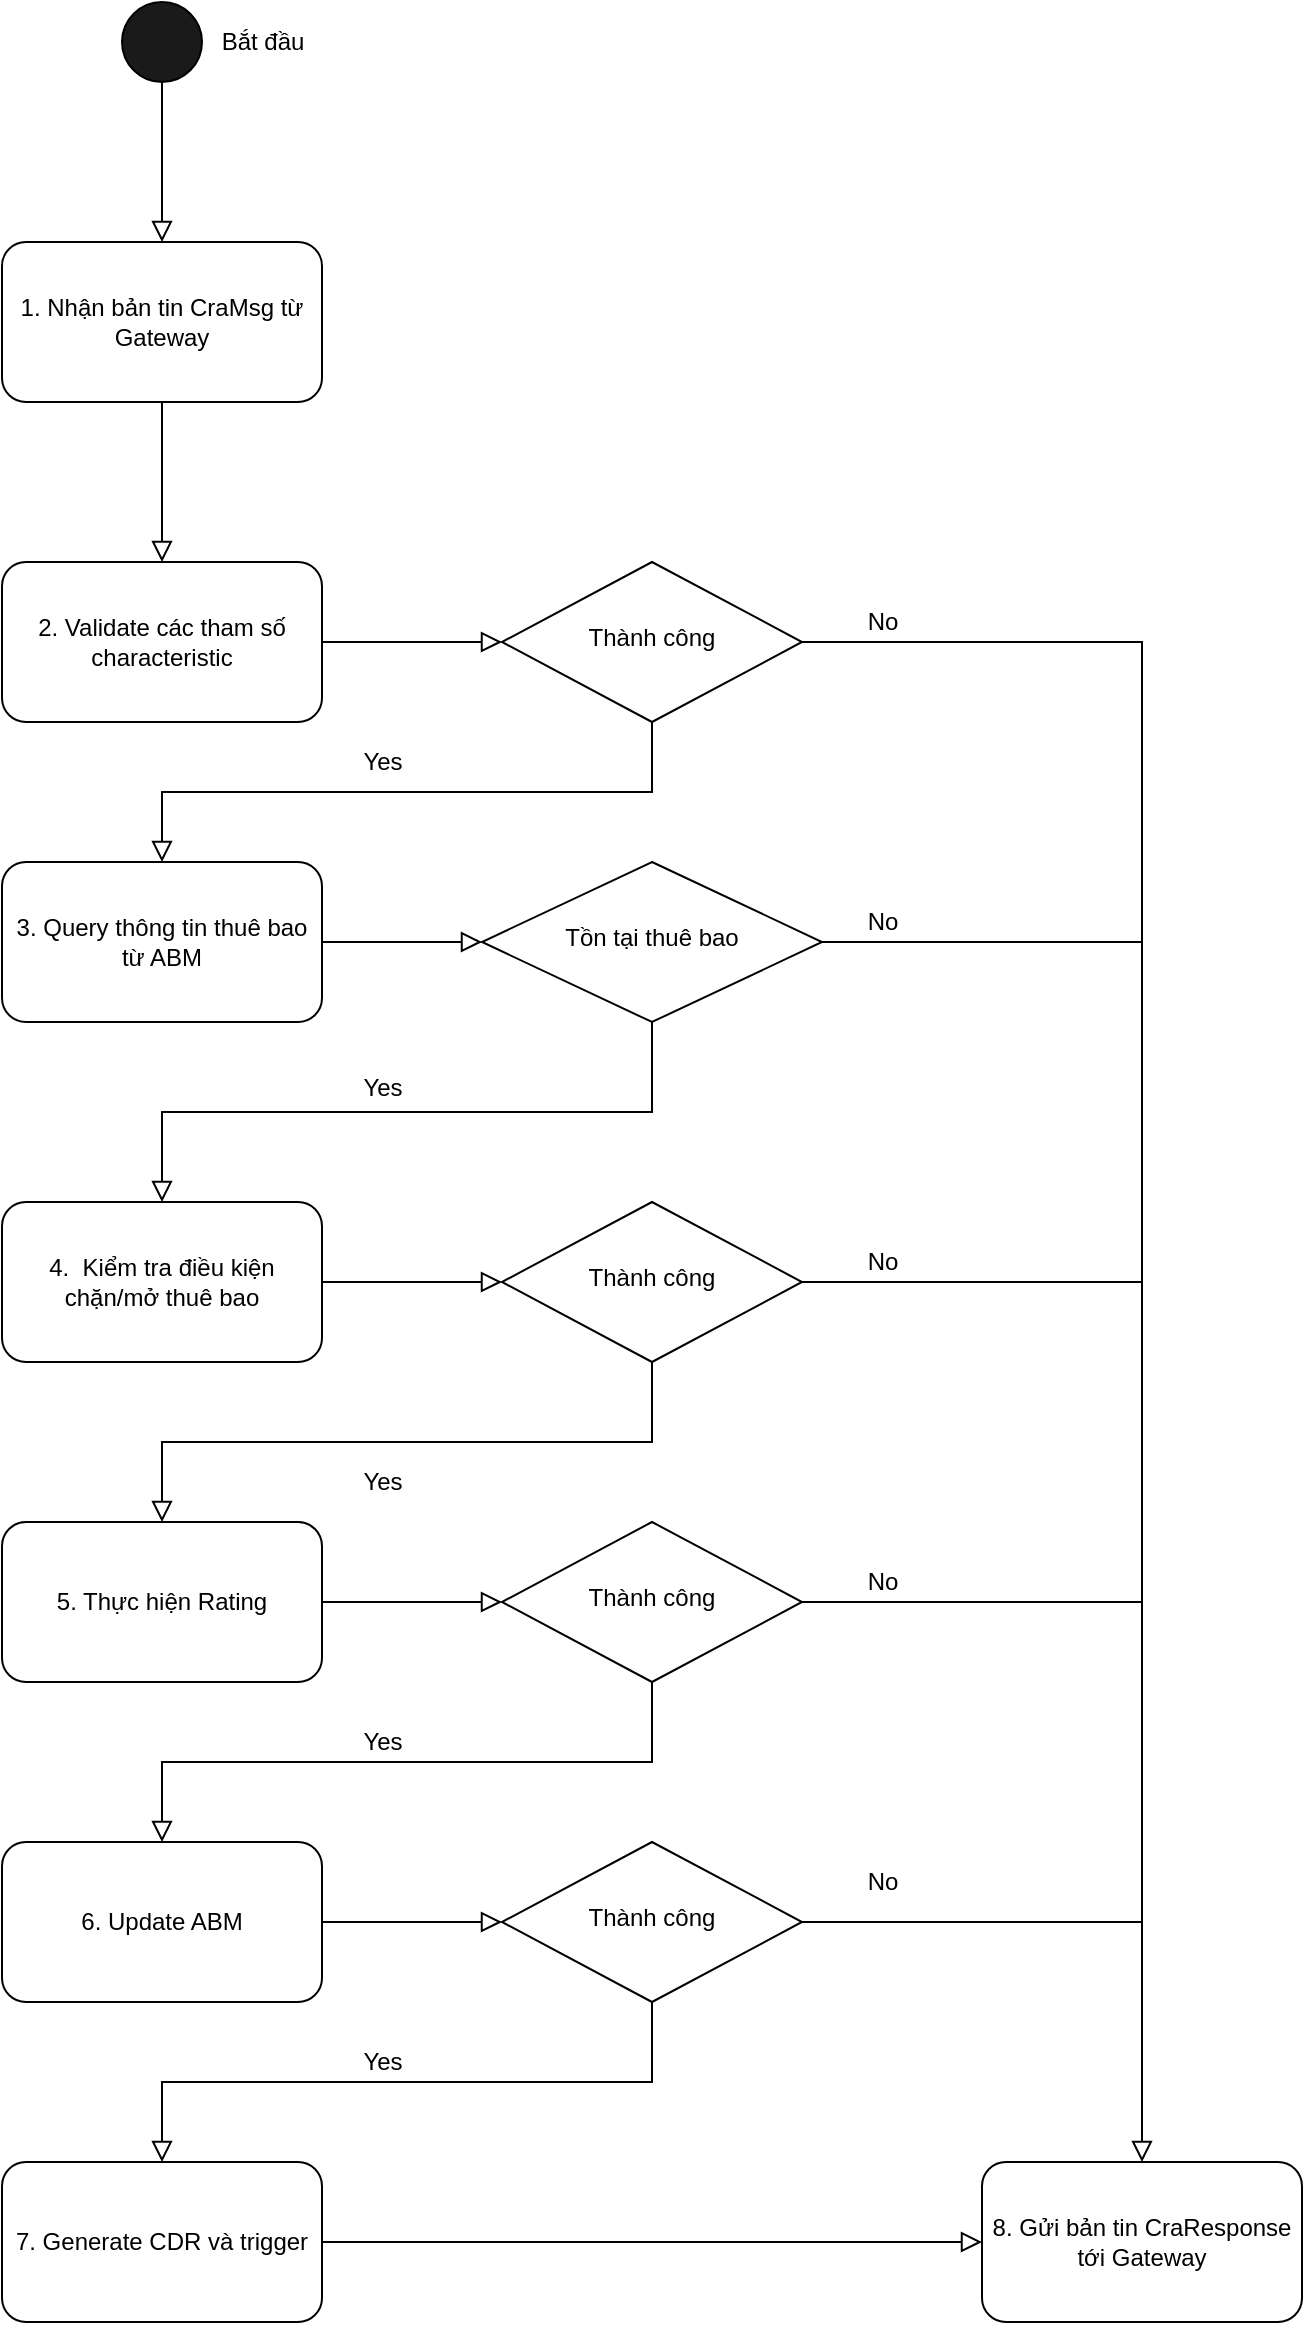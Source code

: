 <mxfile version="14.7.5" type="github"><diagram id="C5RBs43oDa-KdzZeNtuy" name="Page-1"><mxGraphModel dx="1422" dy="1931" grid="1" gridSize="10" guides="1" tooltips="1" connect="1" arrows="1" fold="1" page="1" pageScale="1" pageWidth="827" pageHeight="1169" math="0" shadow="0"><root><mxCell id="WIyWlLk6GJQsqaUBKTNV-0"/><mxCell id="WIyWlLk6GJQsqaUBKTNV-1" parent="WIyWlLk6GJQsqaUBKTNV-0"/><mxCell id="WIyWlLk6GJQsqaUBKTNV-2" value="" style="rounded=0;html=1;jettySize=auto;orthogonalLoop=1;fontSize=11;endArrow=block;endFill=0;endSize=8;strokeWidth=1;shadow=0;labelBackgroundColor=none;edgeStyle=orthogonalEdgeStyle;" parent="WIyWlLk6GJQsqaUBKTNV-1" source="WIyWlLk6GJQsqaUBKTNV-3" edge="1"><mxGeometry relative="1" as="geometry"><mxPoint x="220" y="200" as="targetPoint"/></mxGeometry></mxCell><mxCell id="WIyWlLk6GJQsqaUBKTNV-3" value="1. Nhận bản tin CraMsg từ Gateway" style="rounded=1;whiteSpace=wrap;html=1;fontSize=12;glass=0;strokeWidth=1;shadow=0;" parent="WIyWlLk6GJQsqaUBKTNV-1" vertex="1"><mxGeometry x="140" y="40" width="160" height="80" as="geometry"/></mxCell><mxCell id="iO30hDkV-UxRBEpOWGZQ-0" value="2. Validate các tham số characteristic" style="rounded=1;whiteSpace=wrap;html=1;fontSize=12;glass=0;strokeWidth=1;shadow=0;" vertex="1" parent="WIyWlLk6GJQsqaUBKTNV-1"><mxGeometry x="140" y="200" width="160" height="80" as="geometry"/></mxCell><mxCell id="iO30hDkV-UxRBEpOWGZQ-1" value="3. Query thông tin thuê bao từ ABM" style="rounded=1;whiteSpace=wrap;html=1;fontSize=12;glass=0;strokeWidth=1;shadow=0;" vertex="1" parent="WIyWlLk6GJQsqaUBKTNV-1"><mxGeometry x="140" y="350" width="160" height="80" as="geometry"/></mxCell><mxCell id="iO30hDkV-UxRBEpOWGZQ-3" value="5. Thực hiện Rating" style="rounded=1;whiteSpace=wrap;html=1;fontSize=12;glass=0;strokeWidth=1;shadow=0;" vertex="1" parent="WIyWlLk6GJQsqaUBKTNV-1"><mxGeometry x="140" y="680" width="160" height="80" as="geometry"/></mxCell><mxCell id="iO30hDkV-UxRBEpOWGZQ-4" value="6. Update ABM" style="rounded=1;whiteSpace=wrap;html=1;fontSize=12;glass=0;strokeWidth=1;shadow=0;" vertex="1" parent="WIyWlLk6GJQsqaUBKTNV-1"><mxGeometry x="140" y="840" width="160" height="80" as="geometry"/></mxCell><mxCell id="iO30hDkV-UxRBEpOWGZQ-5" value="7. Generate CDR và trigger" style="rounded=1;whiteSpace=wrap;html=1;fontSize=12;glass=0;strokeWidth=1;shadow=0;" vertex="1" parent="WIyWlLk6GJQsqaUBKTNV-1"><mxGeometry x="140" y="1000" width="160" height="80" as="geometry"/></mxCell><mxCell id="iO30hDkV-UxRBEpOWGZQ-7" value="" style="rounded=0;html=1;jettySize=auto;orthogonalLoop=1;fontSize=11;endArrow=block;endFill=0;endSize=8;strokeWidth=1;shadow=0;labelBackgroundColor=none;edgeStyle=orthogonalEdgeStyle;entryX=0.5;entryY=0;entryDx=0;entryDy=0;exitX=0.5;exitY=1;exitDx=0;exitDy=0;" edge="1" parent="WIyWlLk6GJQsqaUBKTNV-1" source="iO30hDkV-UxRBEpOWGZQ-12" target="iO30hDkV-UxRBEpOWGZQ-1"><mxGeometry relative="1" as="geometry"><mxPoint x="220" y="280" as="sourcePoint"/><mxPoint x="230" y="210" as="targetPoint"/></mxGeometry></mxCell><mxCell id="iO30hDkV-UxRBEpOWGZQ-9" value="" style="rounded=0;html=1;jettySize=auto;orthogonalLoop=1;fontSize=11;endArrow=block;endFill=0;endSize=8;strokeWidth=1;shadow=0;labelBackgroundColor=none;edgeStyle=orthogonalEdgeStyle;exitX=0.5;exitY=1;exitDx=0;exitDy=0;" edge="1" parent="WIyWlLk6GJQsqaUBKTNV-1" source="iO30hDkV-UxRBEpOWGZQ-16" target="iO30hDkV-UxRBEpOWGZQ-54"><mxGeometry relative="1" as="geometry"><mxPoint x="465" y="440" as="sourcePoint"/><mxPoint x="230" y="370" as="targetPoint"/></mxGeometry></mxCell><mxCell id="iO30hDkV-UxRBEpOWGZQ-10" value="" style="rounded=0;html=1;jettySize=auto;orthogonalLoop=1;fontSize=11;endArrow=block;endFill=0;endSize=8;strokeWidth=1;shadow=0;labelBackgroundColor=none;edgeStyle=orthogonalEdgeStyle;entryX=0.5;entryY=0;entryDx=0;entryDy=0;exitX=0.5;exitY=1;exitDx=0;exitDy=0;" edge="1" parent="WIyWlLk6GJQsqaUBKTNV-1" source="iO30hDkV-UxRBEpOWGZQ-22" target="iO30hDkV-UxRBEpOWGZQ-4"><mxGeometry relative="1" as="geometry"><mxPoint x="230" y="610" as="sourcePoint"/><mxPoint x="230" y="690" as="targetPoint"/></mxGeometry></mxCell><mxCell id="iO30hDkV-UxRBEpOWGZQ-11" value="" style="rounded=0;html=1;jettySize=auto;orthogonalLoop=1;fontSize=11;endArrow=block;endFill=0;endSize=8;strokeWidth=1;shadow=0;labelBackgroundColor=none;edgeStyle=orthogonalEdgeStyle;entryX=0.5;entryY=0;entryDx=0;entryDy=0;exitX=0.5;exitY=1;exitDx=0;exitDy=0;" edge="1" parent="WIyWlLk6GJQsqaUBKTNV-1" source="iO30hDkV-UxRBEpOWGZQ-26" target="iO30hDkV-UxRBEpOWGZQ-5"><mxGeometry relative="1" as="geometry"><mxPoint x="460" y="930" as="sourcePoint"/><mxPoint x="230" y="850" as="targetPoint"/></mxGeometry></mxCell><mxCell id="iO30hDkV-UxRBEpOWGZQ-12" value="Thành công" style="rhombus;whiteSpace=wrap;html=1;shadow=0;fontFamily=Helvetica;fontSize=12;align=center;strokeWidth=1;spacing=6;spacingTop=-4;" vertex="1" parent="WIyWlLk6GJQsqaUBKTNV-1"><mxGeometry x="390" y="200" width="150" height="80" as="geometry"/></mxCell><mxCell id="iO30hDkV-UxRBEpOWGZQ-13" value="" style="rounded=0;html=1;jettySize=auto;orthogonalLoop=1;fontSize=11;endArrow=block;endFill=0;endSize=8;strokeWidth=1;shadow=0;labelBackgroundColor=none;edgeStyle=orthogonalEdgeStyle;entryX=0;entryY=0.5;entryDx=0;entryDy=0;exitX=1;exitY=0.5;exitDx=0;exitDy=0;" edge="1" parent="WIyWlLk6GJQsqaUBKTNV-1" source="iO30hDkV-UxRBEpOWGZQ-0" target="iO30hDkV-UxRBEpOWGZQ-12"><mxGeometry relative="1" as="geometry"><mxPoint x="230" y="130" as="sourcePoint"/><mxPoint x="230" y="210" as="targetPoint"/></mxGeometry></mxCell><mxCell id="iO30hDkV-UxRBEpOWGZQ-16" value="Tồn tại thuê bao" style="rhombus;whiteSpace=wrap;html=1;shadow=0;fontFamily=Helvetica;fontSize=12;align=center;strokeWidth=1;spacing=6;spacingTop=-4;" vertex="1" parent="WIyWlLk6GJQsqaUBKTNV-1"><mxGeometry x="380" y="350" width="170" height="80" as="geometry"/></mxCell><mxCell id="iO30hDkV-UxRBEpOWGZQ-17" value="" style="rounded=0;html=1;jettySize=auto;orthogonalLoop=1;fontSize=11;endArrow=block;endFill=0;endSize=8;strokeWidth=1;shadow=0;labelBackgroundColor=none;edgeStyle=orthogonalEdgeStyle;entryX=0;entryY=0.5;entryDx=0;entryDy=0;exitX=1;exitY=0.5;exitDx=0;exitDy=0;" edge="1" parent="WIyWlLk6GJQsqaUBKTNV-1" source="iO30hDkV-UxRBEpOWGZQ-1" target="iO30hDkV-UxRBEpOWGZQ-16"><mxGeometry relative="1" as="geometry"><mxPoint x="310" y="250" as="sourcePoint"/><mxPoint x="400" y="250" as="targetPoint"/></mxGeometry></mxCell><mxCell id="iO30hDkV-UxRBEpOWGZQ-18" value="Yes" style="text;html=1;align=center;verticalAlign=middle;resizable=0;points=[];autosize=1;strokeColor=none;" vertex="1" parent="WIyWlLk6GJQsqaUBKTNV-1"><mxGeometry x="310" y="290" width="40" height="20" as="geometry"/></mxCell><mxCell id="iO30hDkV-UxRBEpOWGZQ-22" value="Thành công" style="rhombus;whiteSpace=wrap;html=1;shadow=0;fontFamily=Helvetica;fontSize=12;align=center;strokeWidth=1;spacing=6;spacingTop=-4;" vertex="1" parent="WIyWlLk6GJQsqaUBKTNV-1"><mxGeometry x="390" y="680" width="150" height="80" as="geometry"/></mxCell><mxCell id="iO30hDkV-UxRBEpOWGZQ-24" value="Yes" style="text;html=1;align=center;verticalAlign=middle;resizable=0;points=[];autosize=1;strokeColor=none;" vertex="1" parent="WIyWlLk6GJQsqaUBKTNV-1"><mxGeometry x="310" y="453" width="40" height="20" as="geometry"/></mxCell><mxCell id="iO30hDkV-UxRBEpOWGZQ-25" value="" style="rounded=0;html=1;jettySize=auto;orthogonalLoop=1;fontSize=11;endArrow=block;endFill=0;endSize=8;strokeWidth=1;shadow=0;labelBackgroundColor=none;edgeStyle=orthogonalEdgeStyle;exitX=1;exitY=0.5;exitDx=0;exitDy=0;" edge="1" parent="WIyWlLk6GJQsqaUBKTNV-1" source="iO30hDkV-UxRBEpOWGZQ-3"><mxGeometry relative="1" as="geometry"><mxPoint x="310" y="570" as="sourcePoint"/><mxPoint x="390" y="720" as="targetPoint"/></mxGeometry></mxCell><mxCell id="iO30hDkV-UxRBEpOWGZQ-26" value="Thành công" style="rhombus;whiteSpace=wrap;html=1;shadow=0;fontFamily=Helvetica;fontSize=12;align=center;strokeWidth=1;spacing=6;spacingTop=-4;" vertex="1" parent="WIyWlLk6GJQsqaUBKTNV-1"><mxGeometry x="390" y="840" width="150" height="80" as="geometry"/></mxCell><mxCell id="iO30hDkV-UxRBEpOWGZQ-27" value="" style="rounded=0;html=1;jettySize=auto;orthogonalLoop=1;fontSize=11;endArrow=block;endFill=0;endSize=8;strokeWidth=1;shadow=0;labelBackgroundColor=none;edgeStyle=orthogonalEdgeStyle;exitX=1;exitY=0.5;exitDx=0;exitDy=0;entryX=0;entryY=0.5;entryDx=0;entryDy=0;" edge="1" parent="WIyWlLk6GJQsqaUBKTNV-1" source="iO30hDkV-UxRBEpOWGZQ-4" target="iO30hDkV-UxRBEpOWGZQ-26"><mxGeometry relative="1" as="geometry"><mxPoint x="310" y="730" as="sourcePoint"/><mxPoint x="400" y="730" as="targetPoint"/></mxGeometry></mxCell><mxCell id="iO30hDkV-UxRBEpOWGZQ-28" value="8. Gửi bản tin CraResponse tới Gateway" style="rounded=1;whiteSpace=wrap;html=1;fontSize=12;glass=0;strokeWidth=1;shadow=0;" vertex="1" parent="WIyWlLk6GJQsqaUBKTNV-1"><mxGeometry x="630" y="1000" width="160" height="80" as="geometry"/></mxCell><mxCell id="iO30hDkV-UxRBEpOWGZQ-29" value="Yes" style="text;html=1;align=center;verticalAlign=middle;resizable=0;points=[];autosize=1;strokeColor=none;" vertex="1" parent="WIyWlLk6GJQsqaUBKTNV-1"><mxGeometry x="310" y="780" width="40" height="20" as="geometry"/></mxCell><mxCell id="iO30hDkV-UxRBEpOWGZQ-30" value="Yes" style="text;html=1;align=center;verticalAlign=middle;resizable=0;points=[];autosize=1;strokeColor=none;" vertex="1" parent="WIyWlLk6GJQsqaUBKTNV-1"><mxGeometry x="310" y="940" width="40" height="20" as="geometry"/></mxCell><mxCell id="iO30hDkV-UxRBEpOWGZQ-31" value="" style="rounded=0;html=1;jettySize=auto;orthogonalLoop=1;fontSize=11;endArrow=block;endFill=0;endSize=8;strokeWidth=1;shadow=0;labelBackgroundColor=none;edgeStyle=orthogonalEdgeStyle;exitX=1;exitY=0.5;exitDx=0;exitDy=0;" edge="1" parent="WIyWlLk6GJQsqaUBKTNV-1" source="iO30hDkV-UxRBEpOWGZQ-12" target="iO30hDkV-UxRBEpOWGZQ-28"><mxGeometry relative="1" as="geometry"><mxPoint x="310" y="250" as="sourcePoint"/><mxPoint x="400" y="250" as="targetPoint"/></mxGeometry></mxCell><mxCell id="iO30hDkV-UxRBEpOWGZQ-34" value="" style="endArrow=none;html=1;exitX=1;exitY=0.5;exitDx=0;exitDy=0;" edge="1" parent="WIyWlLk6GJQsqaUBKTNV-1" source="iO30hDkV-UxRBEpOWGZQ-16"><mxGeometry width="50" height="50" relative="1" as="geometry"><mxPoint x="390" y="540" as="sourcePoint"/><mxPoint x="710" y="390" as="targetPoint"/></mxGeometry></mxCell><mxCell id="iO30hDkV-UxRBEpOWGZQ-35" value="" style="endArrow=none;html=1;" edge="1" parent="WIyWlLk6GJQsqaUBKTNV-1"><mxGeometry width="50" height="50" relative="1" as="geometry"><mxPoint x="540" y="560" as="sourcePoint"/><mxPoint x="710" y="560" as="targetPoint"/></mxGeometry></mxCell><mxCell id="iO30hDkV-UxRBEpOWGZQ-36" value="" style="endArrow=none;html=1;exitX=1;exitY=0.5;exitDx=0;exitDy=0;" edge="1" parent="WIyWlLk6GJQsqaUBKTNV-1" source="iO30hDkV-UxRBEpOWGZQ-26"><mxGeometry width="50" height="50" relative="1" as="geometry"><mxPoint x="550" y="570" as="sourcePoint"/><mxPoint x="710" y="880" as="targetPoint"/></mxGeometry></mxCell><mxCell id="iO30hDkV-UxRBEpOWGZQ-37" value="No" style="text;html=1;align=center;verticalAlign=middle;resizable=0;points=[];autosize=1;strokeColor=none;" vertex="1" parent="WIyWlLk6GJQsqaUBKTNV-1"><mxGeometry x="565" y="220" width="30" height="20" as="geometry"/></mxCell><mxCell id="iO30hDkV-UxRBEpOWGZQ-38" value="No" style="text;html=1;align=center;verticalAlign=middle;resizable=0;points=[];autosize=1;strokeColor=none;" vertex="1" parent="WIyWlLk6GJQsqaUBKTNV-1"><mxGeometry x="565" y="370" width="30" height="20" as="geometry"/></mxCell><mxCell id="iO30hDkV-UxRBEpOWGZQ-39" value="No" style="text;html=1;align=center;verticalAlign=middle;resizable=0;points=[];autosize=1;strokeColor=none;" vertex="1" parent="WIyWlLk6GJQsqaUBKTNV-1"><mxGeometry x="565" y="540" width="30" height="20" as="geometry"/></mxCell><mxCell id="iO30hDkV-UxRBEpOWGZQ-40" value="No" style="text;html=1;align=center;verticalAlign=middle;resizable=0;points=[];autosize=1;strokeColor=none;" vertex="1" parent="WIyWlLk6GJQsqaUBKTNV-1"><mxGeometry x="565" y="700" width="30" height="20" as="geometry"/></mxCell><mxCell id="iO30hDkV-UxRBEpOWGZQ-41" value="" style="rounded=0;html=1;jettySize=auto;orthogonalLoop=1;fontSize=11;endArrow=block;endFill=0;endSize=8;strokeWidth=1;shadow=0;labelBackgroundColor=none;edgeStyle=orthogonalEdgeStyle;exitX=1;exitY=0.5;exitDx=0;exitDy=0;entryX=0;entryY=0.5;entryDx=0;entryDy=0;" edge="1" parent="WIyWlLk6GJQsqaUBKTNV-1" source="iO30hDkV-UxRBEpOWGZQ-5" target="iO30hDkV-UxRBEpOWGZQ-28"><mxGeometry relative="1" as="geometry"><mxPoint x="310" y="760" as="sourcePoint"/><mxPoint x="540" y="1020" as="targetPoint"/></mxGeometry></mxCell><mxCell id="iO30hDkV-UxRBEpOWGZQ-54" value="4.&amp;nbsp; Kiểm tra điều kiện chặn/mở thuê bao" style="rounded=1;whiteSpace=wrap;html=1;fontSize=12;glass=0;strokeWidth=1;shadow=0;" vertex="1" parent="WIyWlLk6GJQsqaUBKTNV-1"><mxGeometry x="140" y="520" width="160" height="80" as="geometry"/></mxCell><mxCell id="iO30hDkV-UxRBEpOWGZQ-55" value="Thành công" style="rhombus;whiteSpace=wrap;html=1;shadow=0;fontFamily=Helvetica;fontSize=12;align=center;strokeWidth=1;spacing=6;spacingTop=-4;" vertex="1" parent="WIyWlLk6GJQsqaUBKTNV-1"><mxGeometry x="390" y="520" width="150" height="80" as="geometry"/></mxCell><mxCell id="iO30hDkV-UxRBEpOWGZQ-56" value="" style="rounded=0;html=1;jettySize=auto;orthogonalLoop=1;fontSize=11;endArrow=block;endFill=0;endSize=8;strokeWidth=1;shadow=0;labelBackgroundColor=none;edgeStyle=orthogonalEdgeStyle;exitX=1;exitY=0.5;exitDx=0;exitDy=0;" edge="1" parent="WIyWlLk6GJQsqaUBKTNV-1" source="iO30hDkV-UxRBEpOWGZQ-54"><mxGeometry relative="1" as="geometry"><mxPoint x="310" y="410" as="sourcePoint"/><mxPoint x="390" y="560" as="targetPoint"/></mxGeometry></mxCell><mxCell id="iO30hDkV-UxRBEpOWGZQ-57" value="Yes" style="text;html=1;align=center;verticalAlign=middle;resizable=0;points=[];autosize=1;strokeColor=none;" vertex="1" parent="WIyWlLk6GJQsqaUBKTNV-1"><mxGeometry x="310" y="650" width="40" height="20" as="geometry"/></mxCell><mxCell id="iO30hDkV-UxRBEpOWGZQ-58" value="" style="rounded=0;html=1;jettySize=auto;orthogonalLoop=1;fontSize=11;endArrow=block;endFill=0;endSize=8;strokeWidth=1;shadow=0;labelBackgroundColor=none;edgeStyle=orthogonalEdgeStyle;exitX=0.5;exitY=1;exitDx=0;exitDy=0;entryX=0.5;entryY=0;entryDx=0;entryDy=0;" edge="1" parent="WIyWlLk6GJQsqaUBKTNV-1" source="iO30hDkV-UxRBEpOWGZQ-55" target="iO30hDkV-UxRBEpOWGZQ-3"><mxGeometry relative="1" as="geometry"><mxPoint x="475" y="440" as="sourcePoint"/><mxPoint x="230" y="530" as="targetPoint"/></mxGeometry></mxCell><mxCell id="iO30hDkV-UxRBEpOWGZQ-59" value="" style="endArrow=none;html=1;exitX=1;exitY=0.5;exitDx=0;exitDy=0;" edge="1" parent="WIyWlLk6GJQsqaUBKTNV-1" source="iO30hDkV-UxRBEpOWGZQ-22"><mxGeometry width="50" height="50" relative="1" as="geometry"><mxPoint x="550" y="890" as="sourcePoint"/><mxPoint x="710" y="720" as="targetPoint"/></mxGeometry></mxCell><mxCell id="iO30hDkV-UxRBEpOWGZQ-60" value="No" style="text;html=1;align=center;verticalAlign=middle;resizable=0;points=[];autosize=1;strokeColor=none;" vertex="1" parent="WIyWlLk6GJQsqaUBKTNV-1"><mxGeometry x="565" y="850" width="30" height="20" as="geometry"/></mxCell><mxCell id="iO30hDkV-UxRBEpOWGZQ-62" value="" style="ellipse;whiteSpace=wrap;html=1;aspect=fixed;fillColor=#1A1A1A;" vertex="1" parent="WIyWlLk6GJQsqaUBKTNV-1"><mxGeometry x="200" y="-80" width="40" height="40" as="geometry"/></mxCell><mxCell id="iO30hDkV-UxRBEpOWGZQ-63" value="" style="rounded=0;html=1;jettySize=auto;orthogonalLoop=1;fontSize=11;endArrow=block;endFill=0;endSize=8;strokeWidth=1;shadow=0;labelBackgroundColor=none;edgeStyle=orthogonalEdgeStyle;exitX=0.5;exitY=1;exitDx=0;exitDy=0;entryX=0.5;entryY=0;entryDx=0;entryDy=0;" edge="1" parent="WIyWlLk6GJQsqaUBKTNV-1" source="iO30hDkV-UxRBEpOWGZQ-62" target="WIyWlLk6GJQsqaUBKTNV-3"><mxGeometry relative="1" as="geometry"><mxPoint x="230" y="130" as="sourcePoint"/><mxPoint x="210" y="40" as="targetPoint"/></mxGeometry></mxCell><mxCell id="iO30hDkV-UxRBEpOWGZQ-64" value="Bắt đầu" style="text;html=1;align=center;verticalAlign=middle;resizable=0;points=[];autosize=1;strokeColor=none;" vertex="1" parent="WIyWlLk6GJQsqaUBKTNV-1"><mxGeometry x="240" y="-70" width="60" height="20" as="geometry"/></mxCell></root></mxGraphModel></diagram></mxfile>